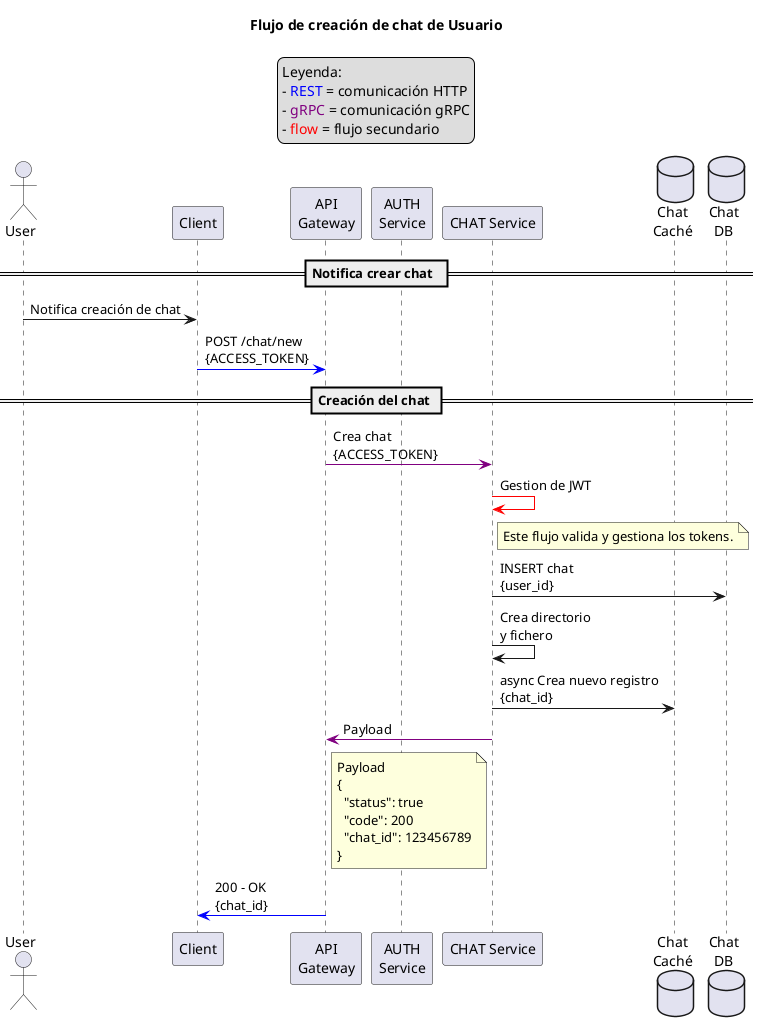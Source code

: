 @startuml

title "Flujo de creación de chat de Usuario"

legend top
Leyenda:
- <color:blue>REST</color> = comunicación HTTP
- <color:purple>gRPC</color> = comunicación gRPC
- <color:red>flow</color> = flujo secundario
end legend

actor User as user
participant "Client" as client
participant "API\nGateway" as gateway
participant "AUTH\nService" as auth

participant "CHAT Service" as chat

database "Chat\nCaché" as chatCache
database "Chat\nDB" as chatDB


== Notifica crear chat  ==

user->client: Notifica creación de chat
client-[#blue]>gateway: POST /chat/new\n{ACCESS_TOKEN}


== Creación del chat ==

gateway-[#purple]>chat: Crea chat\n{ACCESS_TOKEN}

chat-[#red]>chat: Gestion de JWT

note right chat
  Este flujo valida y gestiona los tokens.
end note

chat->chatDB: INSERT chat\n{user_id}
chat->chat: Crea directorio\ny fichero
chat->chatCache: async Crea nuevo registro\n{chat_id}
chat-[#purple]>gateway: Payload

note right gateway
  Payload
  {
    "status": true
    "code": 200
    "chat_id": 123456789
  }
end note

gateway-[#blue]>client: 200 - OK\n{chat_id}


@enduml